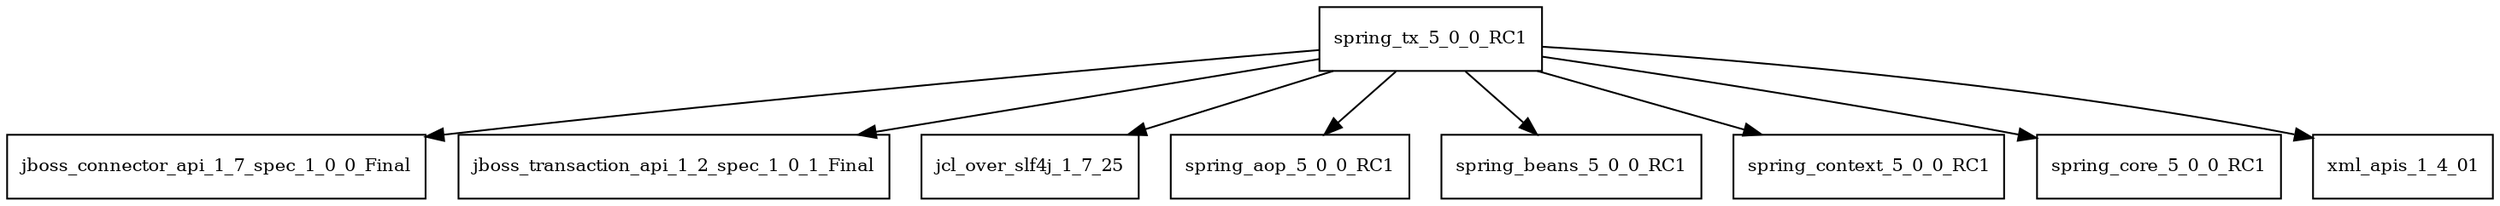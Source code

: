 digraph spring_tx_5_0_0_RC1_dependencies {
  node [shape = box, fontsize=10.0];
  spring_tx_5_0_0_RC1 -> jboss_connector_api_1_7_spec_1_0_0_Final;
  spring_tx_5_0_0_RC1 -> jboss_transaction_api_1_2_spec_1_0_1_Final;
  spring_tx_5_0_0_RC1 -> jcl_over_slf4j_1_7_25;
  spring_tx_5_0_0_RC1 -> spring_aop_5_0_0_RC1;
  spring_tx_5_0_0_RC1 -> spring_beans_5_0_0_RC1;
  spring_tx_5_0_0_RC1 -> spring_context_5_0_0_RC1;
  spring_tx_5_0_0_RC1 -> spring_core_5_0_0_RC1;
  spring_tx_5_0_0_RC1 -> xml_apis_1_4_01;
}
